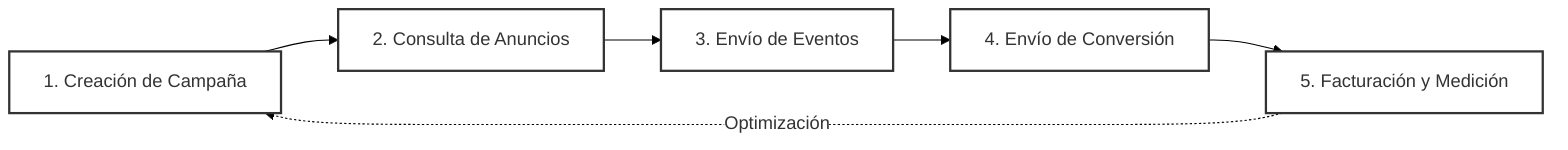 %%{init: {'theme':'base', 'themeVariables': {'primaryColor':'#ffffff','primaryBorderColor':'#333','background':'#ffffff'}}}%%
graph LR
    %% Etapa 1: Creación de Campaña
    CreateCampaign[1. Creación de Campaña]

    %% Etapa 2: Consulta de Anuncios
    CreateCampaign --> AdRequest[2. Consulta de Anuncios]

    %% Etapa 3: Envío de Eventos
    AdRequest --> SendEvents[3. Envío de Eventos]

    %% Etapa 4: Envío de Conversión
    SendEvents --> ConversionEvent[4. Envío de Conversión]

    %% Etapa 5: Facturación y Medición
    ConversionEvent --> Billing[5. Facturación y Medición]

    %% Ciclo continuo
    Billing -.->|Optimización| CreateCampaign

    %% Estilos
    classDef default fill:#ffffff,stroke:#333,stroke-width:2px